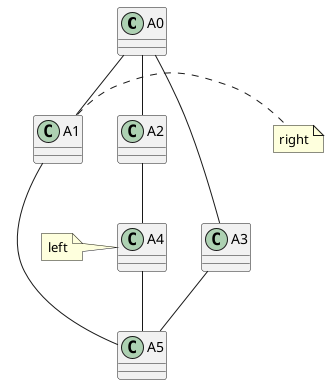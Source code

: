 {
  "sha1": "o3oz5lanor4yepm3298ssrttq4z5kdp",
  "insertion": {
    "when": "2024-06-04T17:28:39.343Z",
    "user": "plantuml@gmail.com"
  }
}
@startuml

A0 -- A1
A0 -- A2
A0 -- A3

A1 -- A5
A2 -- A4
A4 -- A5

A3 -- A5

note right of A1 : right
note left of A4 : left

@enduml
